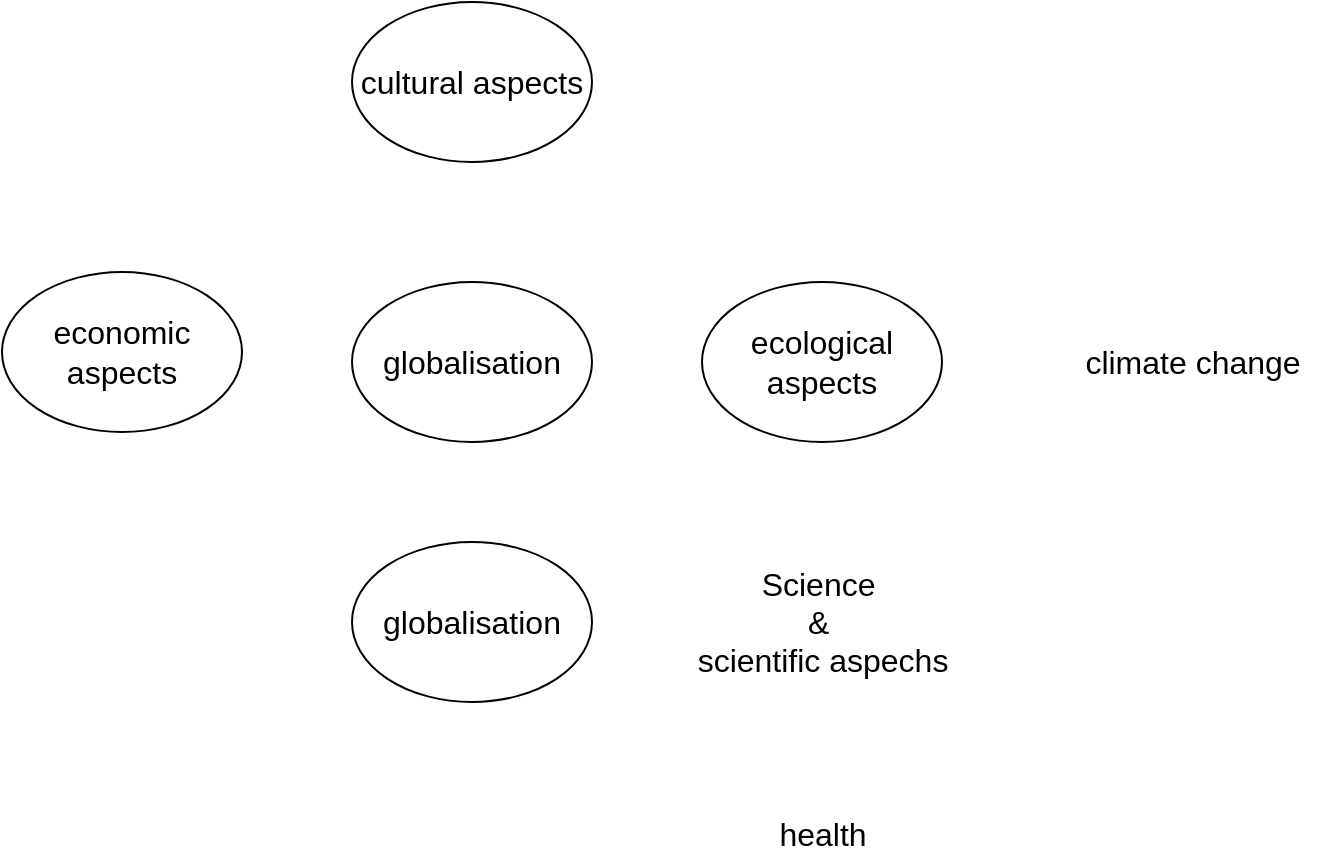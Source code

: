 <mxfile version="24.7.8">
  <diagram name="Page-1" id="5jlyH65Yx6XjkLgXn-th">
    <mxGraphModel dx="1259" dy="738" grid="1" gridSize="10" guides="1" tooltips="1" connect="1" arrows="1" fold="1" page="1" pageScale="1" pageWidth="1169" pageHeight="827" math="0" shadow="0">
      <root>
        <mxCell id="0" />
        <mxCell id="1" parent="0" />
        <mxCell id="NGwiz2vUM0s61v812MuA-1" value="&lt;font style=&quot;font-size: 16px;&quot;&gt;globalisation&lt;/font&gt;" style="ellipse;whiteSpace=wrap;html=1;" vertex="1" parent="1">
          <mxGeometry x="525" y="379" width="120" height="80" as="geometry" />
        </mxCell>
        <mxCell id="NGwiz2vUM0s61v812MuA-2" value="&lt;font style=&quot;font-size: 16px;&quot;&gt;ecological aspects&lt;/font&gt;" style="ellipse;whiteSpace=wrap;html=1;" vertex="1" parent="1">
          <mxGeometry x="700" y="379" width="120" height="80" as="geometry" />
        </mxCell>
        <mxCell id="NGwiz2vUM0s61v812MuA-3" value="&lt;font style=&quot;font-size: 16px;&quot;&gt;economic aspects&lt;/font&gt;" style="ellipse;whiteSpace=wrap;html=1;" vertex="1" parent="1">
          <mxGeometry x="350" y="374" width="120" height="80" as="geometry" />
        </mxCell>
        <mxCell id="NGwiz2vUM0s61v812MuA-5" value="&lt;font style=&quot;font-size: 16px;&quot;&gt;cultural aspects&lt;/font&gt;" style="ellipse;whiteSpace=wrap;html=1;" vertex="1" parent="1">
          <mxGeometry x="525" y="239" width="120" height="80" as="geometry" />
        </mxCell>
        <mxCell id="NGwiz2vUM0s61v812MuA-6" value="&lt;font style=&quot;font-size: 16px;&quot;&gt;globalisation&lt;/font&gt;" style="ellipse;whiteSpace=wrap;html=1;" vertex="1" parent="1">
          <mxGeometry x="525" y="509" width="120" height="80" as="geometry" />
        </mxCell>
        <mxCell id="NGwiz2vUM0s61v812MuA-7" value="&lt;font style=&quot;font-size: 16px;&quot;&gt;climate change&lt;/font&gt;" style="text;html=1;align=center;verticalAlign=middle;resizable=0;points=[];autosize=1;strokeColor=none;fillColor=none;" vertex="1" parent="1">
          <mxGeometry x="880" y="404" width="130" height="30" as="geometry" />
        </mxCell>
        <mxCell id="NGwiz2vUM0s61v812MuA-10" value="&lt;div&gt;&lt;span style=&quot;font-size: 16px;&quot;&gt;Science&amp;nbsp;&lt;/span&gt;&lt;/div&gt;&lt;div&gt;&lt;span style=&quot;font-size: 16px;&quot;&gt;&amp;amp;&amp;nbsp;&lt;/span&gt;&lt;/div&gt;&lt;div&gt;&lt;span style=&quot;font-size: 16px;&quot;&gt;scientific aspechs&lt;/span&gt;&lt;/div&gt;" style="text;html=1;align=center;verticalAlign=middle;resizable=0;points=[];autosize=1;strokeColor=none;fillColor=none;" vertex="1" parent="1">
          <mxGeometry x="685" y="514" width="150" height="70" as="geometry" />
        </mxCell>
        <mxCell id="NGwiz2vUM0s61v812MuA-12" value="&lt;span style=&quot;font-size: 16px;&quot;&gt;health&lt;/span&gt;" style="text;html=1;align=center;verticalAlign=middle;resizable=0;points=[];autosize=1;strokeColor=none;fillColor=none;" vertex="1" parent="1">
          <mxGeometry x="725" y="640" width="70" height="30" as="geometry" />
        </mxCell>
      </root>
    </mxGraphModel>
  </diagram>
</mxfile>

